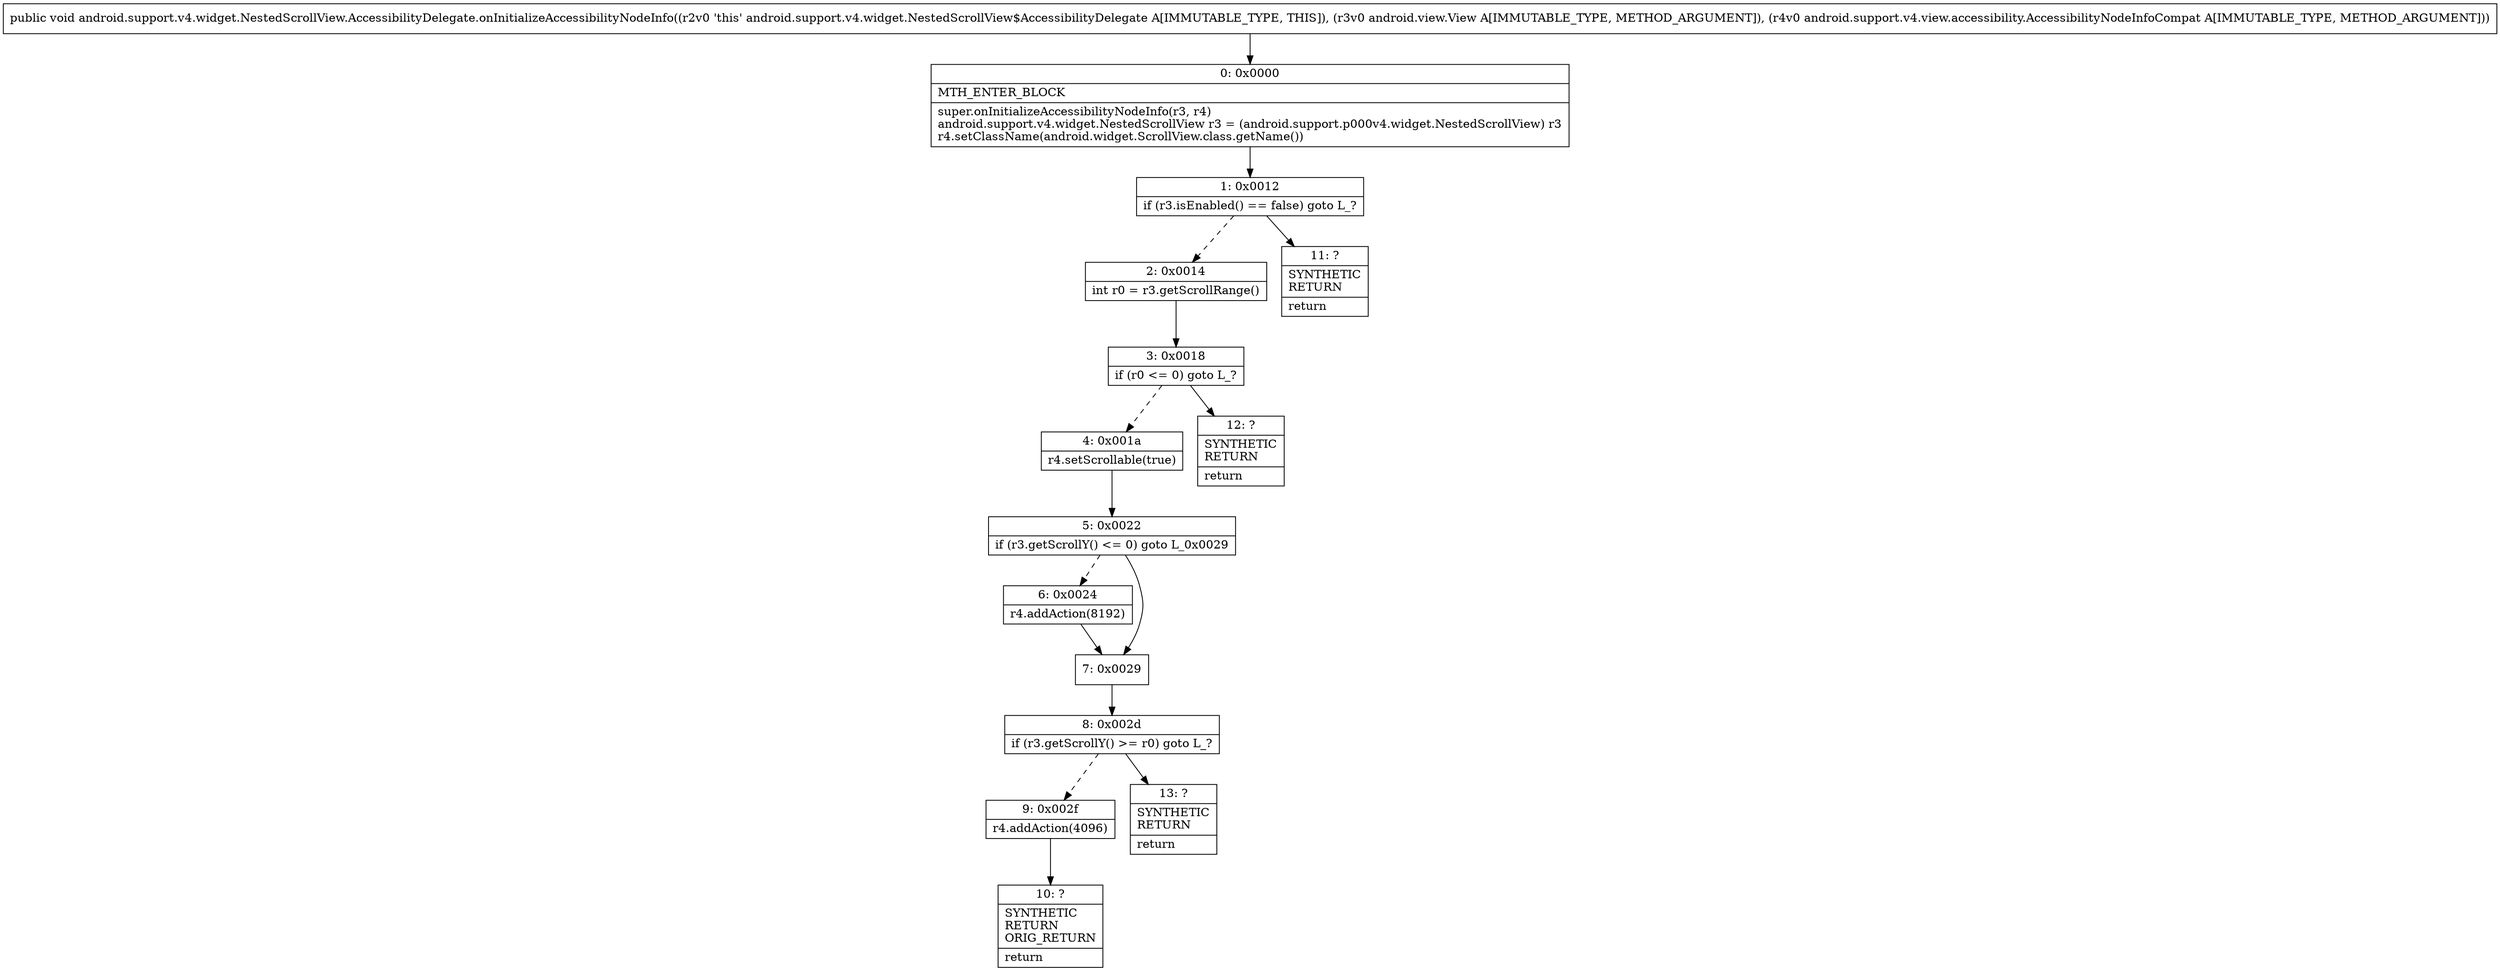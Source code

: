 digraph "CFG forandroid.support.v4.widget.NestedScrollView.AccessibilityDelegate.onInitializeAccessibilityNodeInfo(Landroid\/view\/View;Landroid\/support\/v4\/view\/accessibility\/AccessibilityNodeInfoCompat;)V" {
Node_0 [shape=record,label="{0\:\ 0x0000|MTH_ENTER_BLOCK\l|super.onInitializeAccessibilityNodeInfo(r3, r4)\landroid.support.v4.widget.NestedScrollView r3 = (android.support.p000v4.widget.NestedScrollView) r3\lr4.setClassName(android.widget.ScrollView.class.getName())\l}"];
Node_1 [shape=record,label="{1\:\ 0x0012|if (r3.isEnabled() == false) goto L_?\l}"];
Node_2 [shape=record,label="{2\:\ 0x0014|int r0 = r3.getScrollRange()\l}"];
Node_3 [shape=record,label="{3\:\ 0x0018|if (r0 \<= 0) goto L_?\l}"];
Node_4 [shape=record,label="{4\:\ 0x001a|r4.setScrollable(true)\l}"];
Node_5 [shape=record,label="{5\:\ 0x0022|if (r3.getScrollY() \<= 0) goto L_0x0029\l}"];
Node_6 [shape=record,label="{6\:\ 0x0024|r4.addAction(8192)\l}"];
Node_7 [shape=record,label="{7\:\ 0x0029}"];
Node_8 [shape=record,label="{8\:\ 0x002d|if (r3.getScrollY() \>= r0) goto L_?\l}"];
Node_9 [shape=record,label="{9\:\ 0x002f|r4.addAction(4096)\l}"];
Node_10 [shape=record,label="{10\:\ ?|SYNTHETIC\lRETURN\lORIG_RETURN\l|return\l}"];
Node_11 [shape=record,label="{11\:\ ?|SYNTHETIC\lRETURN\l|return\l}"];
Node_12 [shape=record,label="{12\:\ ?|SYNTHETIC\lRETURN\l|return\l}"];
Node_13 [shape=record,label="{13\:\ ?|SYNTHETIC\lRETURN\l|return\l}"];
MethodNode[shape=record,label="{public void android.support.v4.widget.NestedScrollView.AccessibilityDelegate.onInitializeAccessibilityNodeInfo((r2v0 'this' android.support.v4.widget.NestedScrollView$AccessibilityDelegate A[IMMUTABLE_TYPE, THIS]), (r3v0 android.view.View A[IMMUTABLE_TYPE, METHOD_ARGUMENT]), (r4v0 android.support.v4.view.accessibility.AccessibilityNodeInfoCompat A[IMMUTABLE_TYPE, METHOD_ARGUMENT])) }"];
MethodNode -> Node_0;
Node_0 -> Node_1;
Node_1 -> Node_2[style=dashed];
Node_1 -> Node_11;
Node_2 -> Node_3;
Node_3 -> Node_4[style=dashed];
Node_3 -> Node_12;
Node_4 -> Node_5;
Node_5 -> Node_6[style=dashed];
Node_5 -> Node_7;
Node_6 -> Node_7;
Node_7 -> Node_8;
Node_8 -> Node_9[style=dashed];
Node_8 -> Node_13;
Node_9 -> Node_10;
}

